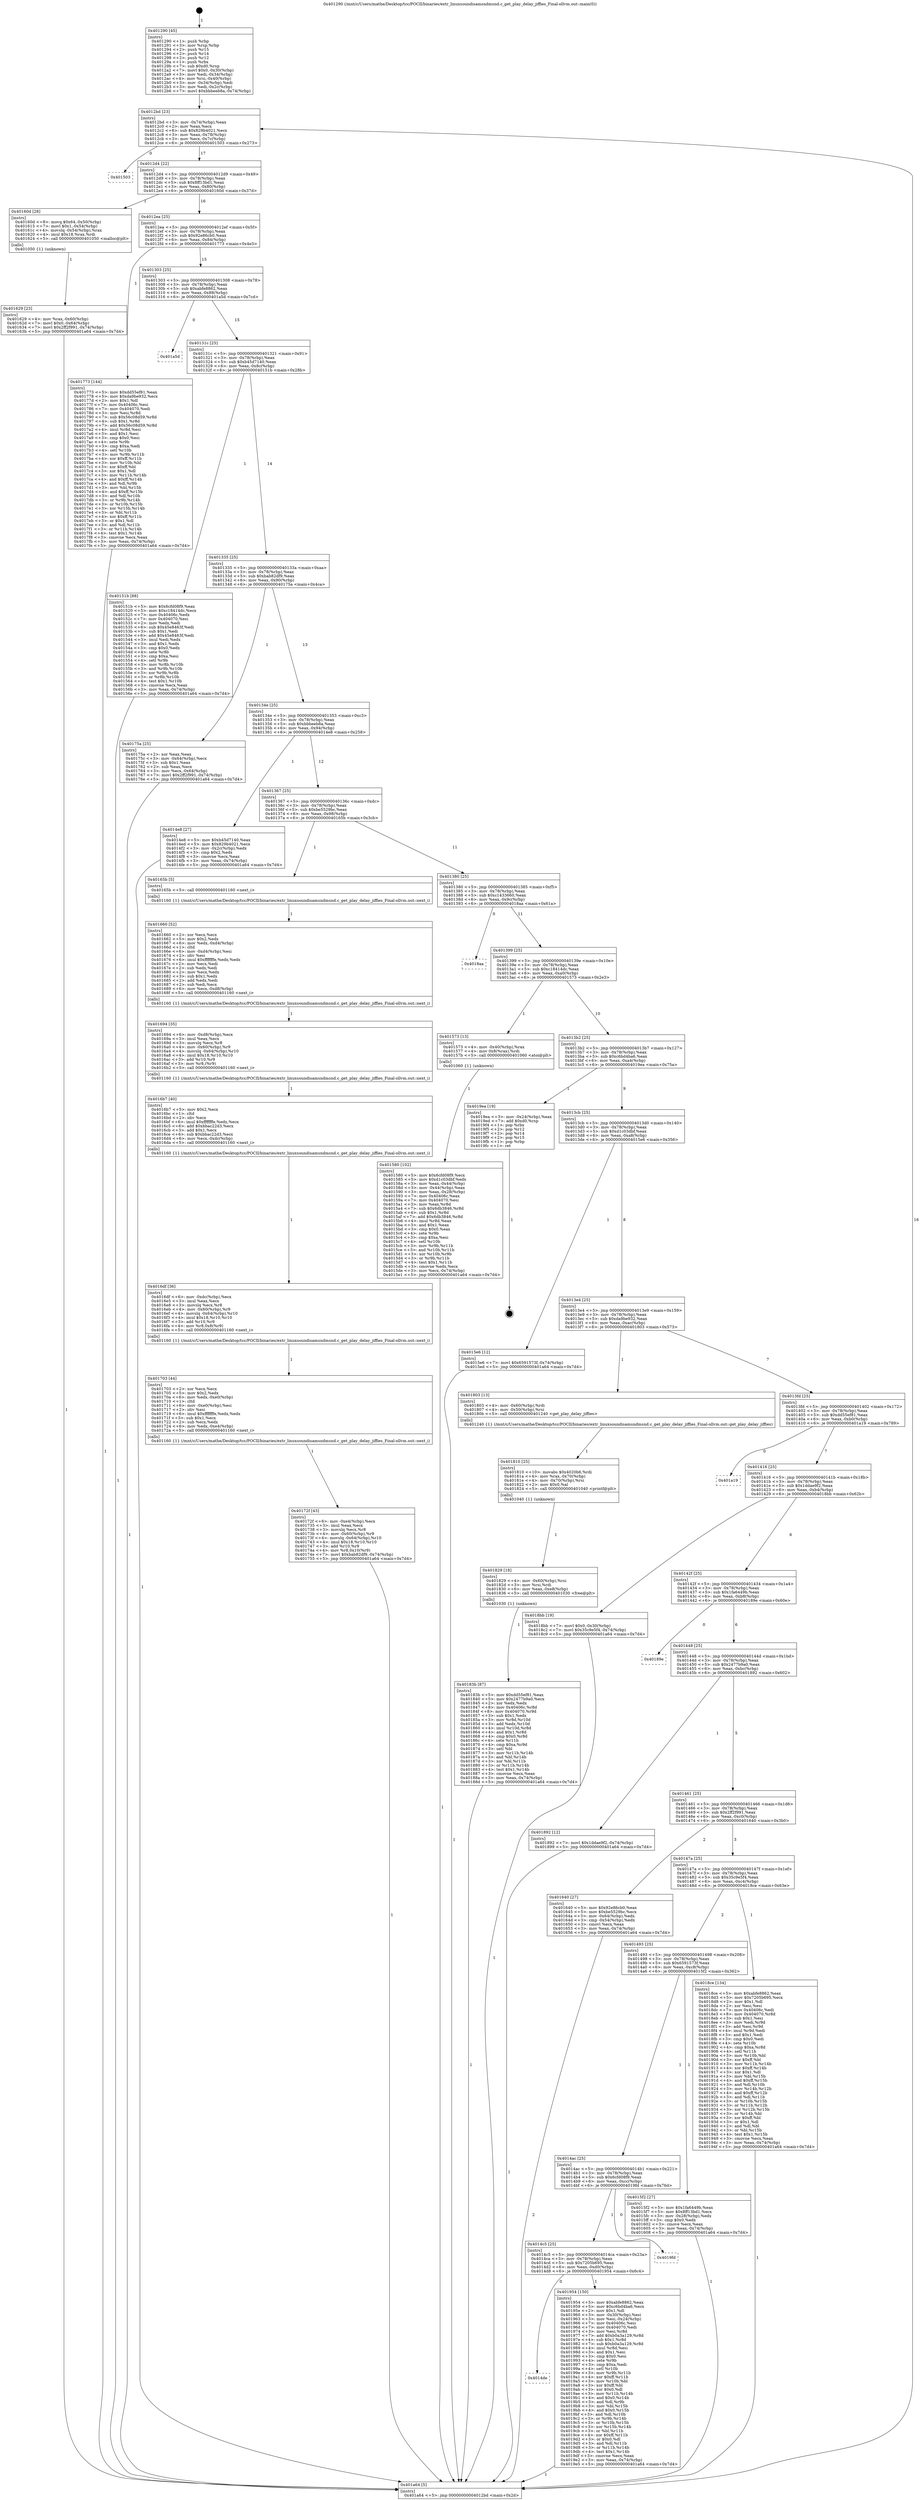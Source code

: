 digraph "0x401290" {
  label = "0x401290 (/mnt/c/Users/mathe/Desktop/tcc/POCII/binaries/extr_linuxsoundisamsndmsnd.c_get_play_delay_jiffies_Final-ollvm.out::main(0))"
  labelloc = "t"
  node[shape=record]

  Entry [label="",width=0.3,height=0.3,shape=circle,fillcolor=black,style=filled]
  "0x4012bd" [label="{
     0x4012bd [23]\l
     | [instrs]\l
     &nbsp;&nbsp;0x4012bd \<+3\>: mov -0x74(%rbp),%eax\l
     &nbsp;&nbsp;0x4012c0 \<+2\>: mov %eax,%ecx\l
     &nbsp;&nbsp;0x4012c2 \<+6\>: sub $0x829b4021,%ecx\l
     &nbsp;&nbsp;0x4012c8 \<+3\>: mov %eax,-0x78(%rbp)\l
     &nbsp;&nbsp;0x4012cb \<+3\>: mov %ecx,-0x7c(%rbp)\l
     &nbsp;&nbsp;0x4012ce \<+6\>: je 0000000000401503 \<main+0x273\>\l
  }"]
  "0x401503" [label="{
     0x401503\l
  }", style=dashed]
  "0x4012d4" [label="{
     0x4012d4 [22]\l
     | [instrs]\l
     &nbsp;&nbsp;0x4012d4 \<+5\>: jmp 00000000004012d9 \<main+0x49\>\l
     &nbsp;&nbsp;0x4012d9 \<+3\>: mov -0x78(%rbp),%eax\l
     &nbsp;&nbsp;0x4012dc \<+5\>: sub $0x8ff13bd1,%eax\l
     &nbsp;&nbsp;0x4012e1 \<+3\>: mov %eax,-0x80(%rbp)\l
     &nbsp;&nbsp;0x4012e4 \<+6\>: je 000000000040160d \<main+0x37d\>\l
  }"]
  Exit [label="",width=0.3,height=0.3,shape=circle,fillcolor=black,style=filled,peripheries=2]
  "0x40160d" [label="{
     0x40160d [28]\l
     | [instrs]\l
     &nbsp;&nbsp;0x40160d \<+8\>: movq $0x64,-0x50(%rbp)\l
     &nbsp;&nbsp;0x401615 \<+7\>: movl $0x1,-0x54(%rbp)\l
     &nbsp;&nbsp;0x40161c \<+4\>: movslq -0x54(%rbp),%rax\l
     &nbsp;&nbsp;0x401620 \<+4\>: imul $0x18,%rax,%rdi\l
     &nbsp;&nbsp;0x401624 \<+5\>: call 0000000000401050 \<malloc@plt\>\l
     | [calls]\l
     &nbsp;&nbsp;0x401050 \{1\} (unknown)\l
  }"]
  "0x4012ea" [label="{
     0x4012ea [25]\l
     | [instrs]\l
     &nbsp;&nbsp;0x4012ea \<+5\>: jmp 00000000004012ef \<main+0x5f\>\l
     &nbsp;&nbsp;0x4012ef \<+3\>: mov -0x78(%rbp),%eax\l
     &nbsp;&nbsp;0x4012f2 \<+5\>: sub $0x92e86cb0,%eax\l
     &nbsp;&nbsp;0x4012f7 \<+6\>: mov %eax,-0x84(%rbp)\l
     &nbsp;&nbsp;0x4012fd \<+6\>: je 0000000000401773 \<main+0x4e3\>\l
  }"]
  "0x4014de" [label="{
     0x4014de\l
  }", style=dashed]
  "0x401773" [label="{
     0x401773 [144]\l
     | [instrs]\l
     &nbsp;&nbsp;0x401773 \<+5\>: mov $0xdd55ef81,%eax\l
     &nbsp;&nbsp;0x401778 \<+5\>: mov $0xda9be932,%ecx\l
     &nbsp;&nbsp;0x40177d \<+2\>: mov $0x1,%dl\l
     &nbsp;&nbsp;0x40177f \<+7\>: mov 0x40406c,%esi\l
     &nbsp;&nbsp;0x401786 \<+7\>: mov 0x404070,%edi\l
     &nbsp;&nbsp;0x40178d \<+3\>: mov %esi,%r8d\l
     &nbsp;&nbsp;0x401790 \<+7\>: sub $0x56c08d59,%r8d\l
     &nbsp;&nbsp;0x401797 \<+4\>: sub $0x1,%r8d\l
     &nbsp;&nbsp;0x40179b \<+7\>: add $0x56c08d59,%r8d\l
     &nbsp;&nbsp;0x4017a2 \<+4\>: imul %r8d,%esi\l
     &nbsp;&nbsp;0x4017a6 \<+3\>: and $0x1,%esi\l
     &nbsp;&nbsp;0x4017a9 \<+3\>: cmp $0x0,%esi\l
     &nbsp;&nbsp;0x4017ac \<+4\>: sete %r9b\l
     &nbsp;&nbsp;0x4017b0 \<+3\>: cmp $0xa,%edi\l
     &nbsp;&nbsp;0x4017b3 \<+4\>: setl %r10b\l
     &nbsp;&nbsp;0x4017b7 \<+3\>: mov %r9b,%r11b\l
     &nbsp;&nbsp;0x4017ba \<+4\>: xor $0xff,%r11b\l
     &nbsp;&nbsp;0x4017be \<+3\>: mov %r10b,%bl\l
     &nbsp;&nbsp;0x4017c1 \<+3\>: xor $0xff,%bl\l
     &nbsp;&nbsp;0x4017c4 \<+3\>: xor $0x1,%dl\l
     &nbsp;&nbsp;0x4017c7 \<+3\>: mov %r11b,%r14b\l
     &nbsp;&nbsp;0x4017ca \<+4\>: and $0xff,%r14b\l
     &nbsp;&nbsp;0x4017ce \<+3\>: and %dl,%r9b\l
     &nbsp;&nbsp;0x4017d1 \<+3\>: mov %bl,%r15b\l
     &nbsp;&nbsp;0x4017d4 \<+4\>: and $0xff,%r15b\l
     &nbsp;&nbsp;0x4017d8 \<+3\>: and %dl,%r10b\l
     &nbsp;&nbsp;0x4017db \<+3\>: or %r9b,%r14b\l
     &nbsp;&nbsp;0x4017de \<+3\>: or %r10b,%r15b\l
     &nbsp;&nbsp;0x4017e1 \<+3\>: xor %r15b,%r14b\l
     &nbsp;&nbsp;0x4017e4 \<+3\>: or %bl,%r11b\l
     &nbsp;&nbsp;0x4017e7 \<+4\>: xor $0xff,%r11b\l
     &nbsp;&nbsp;0x4017eb \<+3\>: or $0x1,%dl\l
     &nbsp;&nbsp;0x4017ee \<+3\>: and %dl,%r11b\l
     &nbsp;&nbsp;0x4017f1 \<+3\>: or %r11b,%r14b\l
     &nbsp;&nbsp;0x4017f4 \<+4\>: test $0x1,%r14b\l
     &nbsp;&nbsp;0x4017f8 \<+3\>: cmovne %ecx,%eax\l
     &nbsp;&nbsp;0x4017fb \<+3\>: mov %eax,-0x74(%rbp)\l
     &nbsp;&nbsp;0x4017fe \<+5\>: jmp 0000000000401a64 \<main+0x7d4\>\l
  }"]
  "0x401303" [label="{
     0x401303 [25]\l
     | [instrs]\l
     &nbsp;&nbsp;0x401303 \<+5\>: jmp 0000000000401308 \<main+0x78\>\l
     &nbsp;&nbsp;0x401308 \<+3\>: mov -0x78(%rbp),%eax\l
     &nbsp;&nbsp;0x40130b \<+5\>: sub $0xabfe8862,%eax\l
     &nbsp;&nbsp;0x401310 \<+6\>: mov %eax,-0x88(%rbp)\l
     &nbsp;&nbsp;0x401316 \<+6\>: je 0000000000401a5d \<main+0x7cd\>\l
  }"]
  "0x401954" [label="{
     0x401954 [150]\l
     | [instrs]\l
     &nbsp;&nbsp;0x401954 \<+5\>: mov $0xabfe8862,%eax\l
     &nbsp;&nbsp;0x401959 \<+5\>: mov $0xc6bd4ba6,%ecx\l
     &nbsp;&nbsp;0x40195e \<+2\>: mov $0x1,%dl\l
     &nbsp;&nbsp;0x401960 \<+3\>: mov -0x30(%rbp),%esi\l
     &nbsp;&nbsp;0x401963 \<+3\>: mov %esi,-0x24(%rbp)\l
     &nbsp;&nbsp;0x401966 \<+7\>: mov 0x40406c,%esi\l
     &nbsp;&nbsp;0x40196d \<+7\>: mov 0x404070,%edi\l
     &nbsp;&nbsp;0x401974 \<+3\>: mov %esi,%r8d\l
     &nbsp;&nbsp;0x401977 \<+7\>: add $0xb0a3a129,%r8d\l
     &nbsp;&nbsp;0x40197e \<+4\>: sub $0x1,%r8d\l
     &nbsp;&nbsp;0x401982 \<+7\>: sub $0xb0a3a129,%r8d\l
     &nbsp;&nbsp;0x401989 \<+4\>: imul %r8d,%esi\l
     &nbsp;&nbsp;0x40198d \<+3\>: and $0x1,%esi\l
     &nbsp;&nbsp;0x401990 \<+3\>: cmp $0x0,%esi\l
     &nbsp;&nbsp;0x401993 \<+4\>: sete %r9b\l
     &nbsp;&nbsp;0x401997 \<+3\>: cmp $0xa,%edi\l
     &nbsp;&nbsp;0x40199a \<+4\>: setl %r10b\l
     &nbsp;&nbsp;0x40199e \<+3\>: mov %r9b,%r11b\l
     &nbsp;&nbsp;0x4019a1 \<+4\>: xor $0xff,%r11b\l
     &nbsp;&nbsp;0x4019a5 \<+3\>: mov %r10b,%bl\l
     &nbsp;&nbsp;0x4019a8 \<+3\>: xor $0xff,%bl\l
     &nbsp;&nbsp;0x4019ab \<+3\>: xor $0x0,%dl\l
     &nbsp;&nbsp;0x4019ae \<+3\>: mov %r11b,%r14b\l
     &nbsp;&nbsp;0x4019b1 \<+4\>: and $0x0,%r14b\l
     &nbsp;&nbsp;0x4019b5 \<+3\>: and %dl,%r9b\l
     &nbsp;&nbsp;0x4019b8 \<+3\>: mov %bl,%r15b\l
     &nbsp;&nbsp;0x4019bb \<+4\>: and $0x0,%r15b\l
     &nbsp;&nbsp;0x4019bf \<+3\>: and %dl,%r10b\l
     &nbsp;&nbsp;0x4019c2 \<+3\>: or %r9b,%r14b\l
     &nbsp;&nbsp;0x4019c5 \<+3\>: or %r10b,%r15b\l
     &nbsp;&nbsp;0x4019c8 \<+3\>: xor %r15b,%r14b\l
     &nbsp;&nbsp;0x4019cb \<+3\>: or %bl,%r11b\l
     &nbsp;&nbsp;0x4019ce \<+4\>: xor $0xff,%r11b\l
     &nbsp;&nbsp;0x4019d2 \<+3\>: or $0x0,%dl\l
     &nbsp;&nbsp;0x4019d5 \<+3\>: and %dl,%r11b\l
     &nbsp;&nbsp;0x4019d8 \<+3\>: or %r11b,%r14b\l
     &nbsp;&nbsp;0x4019db \<+4\>: test $0x1,%r14b\l
     &nbsp;&nbsp;0x4019df \<+3\>: cmovne %ecx,%eax\l
     &nbsp;&nbsp;0x4019e2 \<+3\>: mov %eax,-0x74(%rbp)\l
     &nbsp;&nbsp;0x4019e5 \<+5\>: jmp 0000000000401a64 \<main+0x7d4\>\l
  }"]
  "0x401a5d" [label="{
     0x401a5d\l
  }", style=dashed]
  "0x40131c" [label="{
     0x40131c [25]\l
     | [instrs]\l
     &nbsp;&nbsp;0x40131c \<+5\>: jmp 0000000000401321 \<main+0x91\>\l
     &nbsp;&nbsp;0x401321 \<+3\>: mov -0x78(%rbp),%eax\l
     &nbsp;&nbsp;0x401324 \<+5\>: sub $0xb45d7140,%eax\l
     &nbsp;&nbsp;0x401329 \<+6\>: mov %eax,-0x8c(%rbp)\l
     &nbsp;&nbsp;0x40132f \<+6\>: je 000000000040151b \<main+0x28b\>\l
  }"]
  "0x4014c5" [label="{
     0x4014c5 [25]\l
     | [instrs]\l
     &nbsp;&nbsp;0x4014c5 \<+5\>: jmp 00000000004014ca \<main+0x23a\>\l
     &nbsp;&nbsp;0x4014ca \<+3\>: mov -0x78(%rbp),%eax\l
     &nbsp;&nbsp;0x4014cd \<+5\>: sub $0x7205b695,%eax\l
     &nbsp;&nbsp;0x4014d2 \<+6\>: mov %eax,-0xd0(%rbp)\l
     &nbsp;&nbsp;0x4014d8 \<+6\>: je 0000000000401954 \<main+0x6c4\>\l
  }"]
  "0x40151b" [label="{
     0x40151b [88]\l
     | [instrs]\l
     &nbsp;&nbsp;0x40151b \<+5\>: mov $0x6cfd08f9,%eax\l
     &nbsp;&nbsp;0x401520 \<+5\>: mov $0xc18414dc,%ecx\l
     &nbsp;&nbsp;0x401525 \<+7\>: mov 0x40406c,%edx\l
     &nbsp;&nbsp;0x40152c \<+7\>: mov 0x404070,%esi\l
     &nbsp;&nbsp;0x401533 \<+2\>: mov %edx,%edi\l
     &nbsp;&nbsp;0x401535 \<+6\>: sub $0x45e8463f,%edi\l
     &nbsp;&nbsp;0x40153b \<+3\>: sub $0x1,%edi\l
     &nbsp;&nbsp;0x40153e \<+6\>: add $0x45e8463f,%edi\l
     &nbsp;&nbsp;0x401544 \<+3\>: imul %edi,%edx\l
     &nbsp;&nbsp;0x401547 \<+3\>: and $0x1,%edx\l
     &nbsp;&nbsp;0x40154a \<+3\>: cmp $0x0,%edx\l
     &nbsp;&nbsp;0x40154d \<+4\>: sete %r8b\l
     &nbsp;&nbsp;0x401551 \<+3\>: cmp $0xa,%esi\l
     &nbsp;&nbsp;0x401554 \<+4\>: setl %r9b\l
     &nbsp;&nbsp;0x401558 \<+3\>: mov %r8b,%r10b\l
     &nbsp;&nbsp;0x40155b \<+3\>: and %r9b,%r10b\l
     &nbsp;&nbsp;0x40155e \<+3\>: xor %r9b,%r8b\l
     &nbsp;&nbsp;0x401561 \<+3\>: or %r8b,%r10b\l
     &nbsp;&nbsp;0x401564 \<+4\>: test $0x1,%r10b\l
     &nbsp;&nbsp;0x401568 \<+3\>: cmovne %ecx,%eax\l
     &nbsp;&nbsp;0x40156b \<+3\>: mov %eax,-0x74(%rbp)\l
     &nbsp;&nbsp;0x40156e \<+5\>: jmp 0000000000401a64 \<main+0x7d4\>\l
  }"]
  "0x401335" [label="{
     0x401335 [25]\l
     | [instrs]\l
     &nbsp;&nbsp;0x401335 \<+5\>: jmp 000000000040133a \<main+0xaa\>\l
     &nbsp;&nbsp;0x40133a \<+3\>: mov -0x78(%rbp),%eax\l
     &nbsp;&nbsp;0x40133d \<+5\>: sub $0xbab82df9,%eax\l
     &nbsp;&nbsp;0x401342 \<+6\>: mov %eax,-0x90(%rbp)\l
     &nbsp;&nbsp;0x401348 \<+6\>: je 000000000040175a \<main+0x4ca\>\l
  }"]
  "0x4019fd" [label="{
     0x4019fd\l
  }", style=dashed]
  "0x40175a" [label="{
     0x40175a [25]\l
     | [instrs]\l
     &nbsp;&nbsp;0x40175a \<+2\>: xor %eax,%eax\l
     &nbsp;&nbsp;0x40175c \<+3\>: mov -0x64(%rbp),%ecx\l
     &nbsp;&nbsp;0x40175f \<+3\>: sub $0x1,%eax\l
     &nbsp;&nbsp;0x401762 \<+2\>: sub %eax,%ecx\l
     &nbsp;&nbsp;0x401764 \<+3\>: mov %ecx,-0x64(%rbp)\l
     &nbsp;&nbsp;0x401767 \<+7\>: movl $0x2ff2f991,-0x74(%rbp)\l
     &nbsp;&nbsp;0x40176e \<+5\>: jmp 0000000000401a64 \<main+0x7d4\>\l
  }"]
  "0x40134e" [label="{
     0x40134e [25]\l
     | [instrs]\l
     &nbsp;&nbsp;0x40134e \<+5\>: jmp 0000000000401353 \<main+0xc3\>\l
     &nbsp;&nbsp;0x401353 \<+3\>: mov -0x78(%rbp),%eax\l
     &nbsp;&nbsp;0x401356 \<+5\>: sub $0xbbbeeb8a,%eax\l
     &nbsp;&nbsp;0x40135b \<+6\>: mov %eax,-0x94(%rbp)\l
     &nbsp;&nbsp;0x401361 \<+6\>: je 00000000004014e8 \<main+0x258\>\l
  }"]
  "0x40183b" [label="{
     0x40183b [87]\l
     | [instrs]\l
     &nbsp;&nbsp;0x40183b \<+5\>: mov $0xdd55ef81,%eax\l
     &nbsp;&nbsp;0x401840 \<+5\>: mov $0x2477b9a0,%ecx\l
     &nbsp;&nbsp;0x401845 \<+2\>: xor %edx,%edx\l
     &nbsp;&nbsp;0x401847 \<+8\>: mov 0x40406c,%r8d\l
     &nbsp;&nbsp;0x40184f \<+8\>: mov 0x404070,%r9d\l
     &nbsp;&nbsp;0x401857 \<+3\>: sub $0x1,%edx\l
     &nbsp;&nbsp;0x40185a \<+3\>: mov %r8d,%r10d\l
     &nbsp;&nbsp;0x40185d \<+3\>: add %edx,%r10d\l
     &nbsp;&nbsp;0x401860 \<+4\>: imul %r10d,%r8d\l
     &nbsp;&nbsp;0x401864 \<+4\>: and $0x1,%r8d\l
     &nbsp;&nbsp;0x401868 \<+4\>: cmp $0x0,%r8d\l
     &nbsp;&nbsp;0x40186c \<+4\>: sete %r11b\l
     &nbsp;&nbsp;0x401870 \<+4\>: cmp $0xa,%r9d\l
     &nbsp;&nbsp;0x401874 \<+3\>: setl %bl\l
     &nbsp;&nbsp;0x401877 \<+3\>: mov %r11b,%r14b\l
     &nbsp;&nbsp;0x40187a \<+3\>: and %bl,%r14b\l
     &nbsp;&nbsp;0x40187d \<+3\>: xor %bl,%r11b\l
     &nbsp;&nbsp;0x401880 \<+3\>: or %r11b,%r14b\l
     &nbsp;&nbsp;0x401883 \<+4\>: test $0x1,%r14b\l
     &nbsp;&nbsp;0x401887 \<+3\>: cmovne %ecx,%eax\l
     &nbsp;&nbsp;0x40188a \<+3\>: mov %eax,-0x74(%rbp)\l
     &nbsp;&nbsp;0x40188d \<+5\>: jmp 0000000000401a64 \<main+0x7d4\>\l
  }"]
  "0x4014e8" [label="{
     0x4014e8 [27]\l
     | [instrs]\l
     &nbsp;&nbsp;0x4014e8 \<+5\>: mov $0xb45d7140,%eax\l
     &nbsp;&nbsp;0x4014ed \<+5\>: mov $0x829b4021,%ecx\l
     &nbsp;&nbsp;0x4014f2 \<+3\>: mov -0x2c(%rbp),%edx\l
     &nbsp;&nbsp;0x4014f5 \<+3\>: cmp $0x2,%edx\l
     &nbsp;&nbsp;0x4014f8 \<+3\>: cmovne %ecx,%eax\l
     &nbsp;&nbsp;0x4014fb \<+3\>: mov %eax,-0x74(%rbp)\l
     &nbsp;&nbsp;0x4014fe \<+5\>: jmp 0000000000401a64 \<main+0x7d4\>\l
  }"]
  "0x401367" [label="{
     0x401367 [25]\l
     | [instrs]\l
     &nbsp;&nbsp;0x401367 \<+5\>: jmp 000000000040136c \<main+0xdc\>\l
     &nbsp;&nbsp;0x40136c \<+3\>: mov -0x78(%rbp),%eax\l
     &nbsp;&nbsp;0x40136f \<+5\>: sub $0xbe5529bc,%eax\l
     &nbsp;&nbsp;0x401374 \<+6\>: mov %eax,-0x98(%rbp)\l
     &nbsp;&nbsp;0x40137a \<+6\>: je 000000000040165b \<main+0x3cb\>\l
  }"]
  "0x401a64" [label="{
     0x401a64 [5]\l
     | [instrs]\l
     &nbsp;&nbsp;0x401a64 \<+5\>: jmp 00000000004012bd \<main+0x2d\>\l
  }"]
  "0x401290" [label="{
     0x401290 [45]\l
     | [instrs]\l
     &nbsp;&nbsp;0x401290 \<+1\>: push %rbp\l
     &nbsp;&nbsp;0x401291 \<+3\>: mov %rsp,%rbp\l
     &nbsp;&nbsp;0x401294 \<+2\>: push %r15\l
     &nbsp;&nbsp;0x401296 \<+2\>: push %r14\l
     &nbsp;&nbsp;0x401298 \<+2\>: push %r12\l
     &nbsp;&nbsp;0x40129a \<+1\>: push %rbx\l
     &nbsp;&nbsp;0x40129b \<+7\>: sub $0xd0,%rsp\l
     &nbsp;&nbsp;0x4012a2 \<+7\>: movl $0x0,-0x30(%rbp)\l
     &nbsp;&nbsp;0x4012a9 \<+3\>: mov %edi,-0x34(%rbp)\l
     &nbsp;&nbsp;0x4012ac \<+4\>: mov %rsi,-0x40(%rbp)\l
     &nbsp;&nbsp;0x4012b0 \<+3\>: mov -0x34(%rbp),%edi\l
     &nbsp;&nbsp;0x4012b3 \<+3\>: mov %edi,-0x2c(%rbp)\l
     &nbsp;&nbsp;0x4012b6 \<+7\>: movl $0xbbbeeb8a,-0x74(%rbp)\l
  }"]
  "0x401829" [label="{
     0x401829 [18]\l
     | [instrs]\l
     &nbsp;&nbsp;0x401829 \<+4\>: mov -0x60(%rbp),%rsi\l
     &nbsp;&nbsp;0x40182d \<+3\>: mov %rsi,%rdi\l
     &nbsp;&nbsp;0x401830 \<+6\>: mov %eax,-0xe8(%rbp)\l
     &nbsp;&nbsp;0x401836 \<+5\>: call 0000000000401030 \<free@plt\>\l
     | [calls]\l
     &nbsp;&nbsp;0x401030 \{1\} (unknown)\l
  }"]
  "0x40165b" [label="{
     0x40165b [5]\l
     | [instrs]\l
     &nbsp;&nbsp;0x40165b \<+5\>: call 0000000000401160 \<next_i\>\l
     | [calls]\l
     &nbsp;&nbsp;0x401160 \{1\} (/mnt/c/Users/mathe/Desktop/tcc/POCII/binaries/extr_linuxsoundisamsndmsnd.c_get_play_delay_jiffies_Final-ollvm.out::next_i)\l
  }"]
  "0x401380" [label="{
     0x401380 [25]\l
     | [instrs]\l
     &nbsp;&nbsp;0x401380 \<+5\>: jmp 0000000000401385 \<main+0xf5\>\l
     &nbsp;&nbsp;0x401385 \<+3\>: mov -0x78(%rbp),%eax\l
     &nbsp;&nbsp;0x401388 \<+5\>: sub $0xc1433660,%eax\l
     &nbsp;&nbsp;0x40138d \<+6\>: mov %eax,-0x9c(%rbp)\l
     &nbsp;&nbsp;0x401393 \<+6\>: je 00000000004018aa \<main+0x61a\>\l
  }"]
  "0x401810" [label="{
     0x401810 [25]\l
     | [instrs]\l
     &nbsp;&nbsp;0x401810 \<+10\>: movabs $0x4020b6,%rdi\l
     &nbsp;&nbsp;0x40181a \<+4\>: mov %rax,-0x70(%rbp)\l
     &nbsp;&nbsp;0x40181e \<+4\>: mov -0x70(%rbp),%rsi\l
     &nbsp;&nbsp;0x401822 \<+2\>: mov $0x0,%al\l
     &nbsp;&nbsp;0x401824 \<+5\>: call 0000000000401040 \<printf@plt\>\l
     | [calls]\l
     &nbsp;&nbsp;0x401040 \{1\} (unknown)\l
  }"]
  "0x4018aa" [label="{
     0x4018aa\l
  }", style=dashed]
  "0x401399" [label="{
     0x401399 [25]\l
     | [instrs]\l
     &nbsp;&nbsp;0x401399 \<+5\>: jmp 000000000040139e \<main+0x10e\>\l
     &nbsp;&nbsp;0x40139e \<+3\>: mov -0x78(%rbp),%eax\l
     &nbsp;&nbsp;0x4013a1 \<+5\>: sub $0xc18414dc,%eax\l
     &nbsp;&nbsp;0x4013a6 \<+6\>: mov %eax,-0xa0(%rbp)\l
     &nbsp;&nbsp;0x4013ac \<+6\>: je 0000000000401573 \<main+0x2e3\>\l
  }"]
  "0x40172f" [label="{
     0x40172f [43]\l
     | [instrs]\l
     &nbsp;&nbsp;0x40172f \<+6\>: mov -0xe4(%rbp),%ecx\l
     &nbsp;&nbsp;0x401735 \<+3\>: imul %eax,%ecx\l
     &nbsp;&nbsp;0x401738 \<+3\>: movslq %ecx,%r8\l
     &nbsp;&nbsp;0x40173b \<+4\>: mov -0x60(%rbp),%r9\l
     &nbsp;&nbsp;0x40173f \<+4\>: movslq -0x64(%rbp),%r10\l
     &nbsp;&nbsp;0x401743 \<+4\>: imul $0x18,%r10,%r10\l
     &nbsp;&nbsp;0x401747 \<+3\>: add %r10,%r9\l
     &nbsp;&nbsp;0x40174a \<+4\>: mov %r8,0x10(%r9)\l
     &nbsp;&nbsp;0x40174e \<+7\>: movl $0xbab82df9,-0x74(%rbp)\l
     &nbsp;&nbsp;0x401755 \<+5\>: jmp 0000000000401a64 \<main+0x7d4\>\l
  }"]
  "0x401573" [label="{
     0x401573 [13]\l
     | [instrs]\l
     &nbsp;&nbsp;0x401573 \<+4\>: mov -0x40(%rbp),%rax\l
     &nbsp;&nbsp;0x401577 \<+4\>: mov 0x8(%rax),%rdi\l
     &nbsp;&nbsp;0x40157b \<+5\>: call 0000000000401060 \<atoi@plt\>\l
     | [calls]\l
     &nbsp;&nbsp;0x401060 \{1\} (unknown)\l
  }"]
  "0x4013b2" [label="{
     0x4013b2 [25]\l
     | [instrs]\l
     &nbsp;&nbsp;0x4013b2 \<+5\>: jmp 00000000004013b7 \<main+0x127\>\l
     &nbsp;&nbsp;0x4013b7 \<+3\>: mov -0x78(%rbp),%eax\l
     &nbsp;&nbsp;0x4013ba \<+5\>: sub $0xc6bd4ba6,%eax\l
     &nbsp;&nbsp;0x4013bf \<+6\>: mov %eax,-0xa4(%rbp)\l
     &nbsp;&nbsp;0x4013c5 \<+6\>: je 00000000004019ea \<main+0x75a\>\l
  }"]
  "0x401580" [label="{
     0x401580 [102]\l
     | [instrs]\l
     &nbsp;&nbsp;0x401580 \<+5\>: mov $0x6cfd08f9,%ecx\l
     &nbsp;&nbsp;0x401585 \<+5\>: mov $0xd1c03dbf,%edx\l
     &nbsp;&nbsp;0x40158a \<+3\>: mov %eax,-0x44(%rbp)\l
     &nbsp;&nbsp;0x40158d \<+3\>: mov -0x44(%rbp),%eax\l
     &nbsp;&nbsp;0x401590 \<+3\>: mov %eax,-0x28(%rbp)\l
     &nbsp;&nbsp;0x401593 \<+7\>: mov 0x40406c,%eax\l
     &nbsp;&nbsp;0x40159a \<+7\>: mov 0x404070,%esi\l
     &nbsp;&nbsp;0x4015a1 \<+3\>: mov %eax,%r8d\l
     &nbsp;&nbsp;0x4015a4 \<+7\>: sub $0x6db3846,%r8d\l
     &nbsp;&nbsp;0x4015ab \<+4\>: sub $0x1,%r8d\l
     &nbsp;&nbsp;0x4015af \<+7\>: add $0x6db3846,%r8d\l
     &nbsp;&nbsp;0x4015b6 \<+4\>: imul %r8d,%eax\l
     &nbsp;&nbsp;0x4015ba \<+3\>: and $0x1,%eax\l
     &nbsp;&nbsp;0x4015bd \<+3\>: cmp $0x0,%eax\l
     &nbsp;&nbsp;0x4015c0 \<+4\>: sete %r9b\l
     &nbsp;&nbsp;0x4015c4 \<+3\>: cmp $0xa,%esi\l
     &nbsp;&nbsp;0x4015c7 \<+4\>: setl %r10b\l
     &nbsp;&nbsp;0x4015cb \<+3\>: mov %r9b,%r11b\l
     &nbsp;&nbsp;0x4015ce \<+3\>: and %r10b,%r11b\l
     &nbsp;&nbsp;0x4015d1 \<+3\>: xor %r10b,%r9b\l
     &nbsp;&nbsp;0x4015d4 \<+3\>: or %r9b,%r11b\l
     &nbsp;&nbsp;0x4015d7 \<+4\>: test $0x1,%r11b\l
     &nbsp;&nbsp;0x4015db \<+3\>: cmovne %edx,%ecx\l
     &nbsp;&nbsp;0x4015de \<+3\>: mov %ecx,-0x74(%rbp)\l
     &nbsp;&nbsp;0x4015e1 \<+5\>: jmp 0000000000401a64 \<main+0x7d4\>\l
  }"]
  "0x401703" [label="{
     0x401703 [44]\l
     | [instrs]\l
     &nbsp;&nbsp;0x401703 \<+2\>: xor %ecx,%ecx\l
     &nbsp;&nbsp;0x401705 \<+5\>: mov $0x2,%edx\l
     &nbsp;&nbsp;0x40170a \<+6\>: mov %edx,-0xe0(%rbp)\l
     &nbsp;&nbsp;0x401710 \<+1\>: cltd\l
     &nbsp;&nbsp;0x401711 \<+6\>: mov -0xe0(%rbp),%esi\l
     &nbsp;&nbsp;0x401717 \<+2\>: idiv %esi\l
     &nbsp;&nbsp;0x401719 \<+6\>: imul $0xfffffffe,%edx,%edx\l
     &nbsp;&nbsp;0x40171f \<+3\>: sub $0x1,%ecx\l
     &nbsp;&nbsp;0x401722 \<+2\>: sub %ecx,%edx\l
     &nbsp;&nbsp;0x401724 \<+6\>: mov %edx,-0xe4(%rbp)\l
     &nbsp;&nbsp;0x40172a \<+5\>: call 0000000000401160 \<next_i\>\l
     | [calls]\l
     &nbsp;&nbsp;0x401160 \{1\} (/mnt/c/Users/mathe/Desktop/tcc/POCII/binaries/extr_linuxsoundisamsndmsnd.c_get_play_delay_jiffies_Final-ollvm.out::next_i)\l
  }"]
  "0x4019ea" [label="{
     0x4019ea [19]\l
     | [instrs]\l
     &nbsp;&nbsp;0x4019ea \<+3\>: mov -0x24(%rbp),%eax\l
     &nbsp;&nbsp;0x4019ed \<+7\>: add $0xd0,%rsp\l
     &nbsp;&nbsp;0x4019f4 \<+1\>: pop %rbx\l
     &nbsp;&nbsp;0x4019f5 \<+2\>: pop %r12\l
     &nbsp;&nbsp;0x4019f7 \<+2\>: pop %r14\l
     &nbsp;&nbsp;0x4019f9 \<+2\>: pop %r15\l
     &nbsp;&nbsp;0x4019fb \<+1\>: pop %rbp\l
     &nbsp;&nbsp;0x4019fc \<+1\>: ret\l
  }"]
  "0x4013cb" [label="{
     0x4013cb [25]\l
     | [instrs]\l
     &nbsp;&nbsp;0x4013cb \<+5\>: jmp 00000000004013d0 \<main+0x140\>\l
     &nbsp;&nbsp;0x4013d0 \<+3\>: mov -0x78(%rbp),%eax\l
     &nbsp;&nbsp;0x4013d3 \<+5\>: sub $0xd1c03dbf,%eax\l
     &nbsp;&nbsp;0x4013d8 \<+6\>: mov %eax,-0xa8(%rbp)\l
     &nbsp;&nbsp;0x4013de \<+6\>: je 00000000004015e6 \<main+0x356\>\l
  }"]
  "0x4016df" [label="{
     0x4016df [36]\l
     | [instrs]\l
     &nbsp;&nbsp;0x4016df \<+6\>: mov -0xdc(%rbp),%ecx\l
     &nbsp;&nbsp;0x4016e5 \<+3\>: imul %eax,%ecx\l
     &nbsp;&nbsp;0x4016e8 \<+3\>: movslq %ecx,%r8\l
     &nbsp;&nbsp;0x4016eb \<+4\>: mov -0x60(%rbp),%r9\l
     &nbsp;&nbsp;0x4016ef \<+4\>: movslq -0x64(%rbp),%r10\l
     &nbsp;&nbsp;0x4016f3 \<+4\>: imul $0x18,%r10,%r10\l
     &nbsp;&nbsp;0x4016f7 \<+3\>: add %r10,%r9\l
     &nbsp;&nbsp;0x4016fa \<+4\>: mov %r8,0x8(%r9)\l
     &nbsp;&nbsp;0x4016fe \<+5\>: call 0000000000401160 \<next_i\>\l
     | [calls]\l
     &nbsp;&nbsp;0x401160 \{1\} (/mnt/c/Users/mathe/Desktop/tcc/POCII/binaries/extr_linuxsoundisamsndmsnd.c_get_play_delay_jiffies_Final-ollvm.out::next_i)\l
  }"]
  "0x4015e6" [label="{
     0x4015e6 [12]\l
     | [instrs]\l
     &nbsp;&nbsp;0x4015e6 \<+7\>: movl $0x6591573f,-0x74(%rbp)\l
     &nbsp;&nbsp;0x4015ed \<+5\>: jmp 0000000000401a64 \<main+0x7d4\>\l
  }"]
  "0x4013e4" [label="{
     0x4013e4 [25]\l
     | [instrs]\l
     &nbsp;&nbsp;0x4013e4 \<+5\>: jmp 00000000004013e9 \<main+0x159\>\l
     &nbsp;&nbsp;0x4013e9 \<+3\>: mov -0x78(%rbp),%eax\l
     &nbsp;&nbsp;0x4013ec \<+5\>: sub $0xda9be932,%eax\l
     &nbsp;&nbsp;0x4013f1 \<+6\>: mov %eax,-0xac(%rbp)\l
     &nbsp;&nbsp;0x4013f7 \<+6\>: je 0000000000401803 \<main+0x573\>\l
  }"]
  "0x4016b7" [label="{
     0x4016b7 [40]\l
     | [instrs]\l
     &nbsp;&nbsp;0x4016b7 \<+5\>: mov $0x2,%ecx\l
     &nbsp;&nbsp;0x4016bc \<+1\>: cltd\l
     &nbsp;&nbsp;0x4016bd \<+2\>: idiv %ecx\l
     &nbsp;&nbsp;0x4016bf \<+6\>: imul $0xfffffffe,%edx,%ecx\l
     &nbsp;&nbsp;0x4016c5 \<+6\>: add $0xbbac22d3,%ecx\l
     &nbsp;&nbsp;0x4016cb \<+3\>: add $0x1,%ecx\l
     &nbsp;&nbsp;0x4016ce \<+6\>: sub $0xbbac22d3,%ecx\l
     &nbsp;&nbsp;0x4016d4 \<+6\>: mov %ecx,-0xdc(%rbp)\l
     &nbsp;&nbsp;0x4016da \<+5\>: call 0000000000401160 \<next_i\>\l
     | [calls]\l
     &nbsp;&nbsp;0x401160 \{1\} (/mnt/c/Users/mathe/Desktop/tcc/POCII/binaries/extr_linuxsoundisamsndmsnd.c_get_play_delay_jiffies_Final-ollvm.out::next_i)\l
  }"]
  "0x401803" [label="{
     0x401803 [13]\l
     | [instrs]\l
     &nbsp;&nbsp;0x401803 \<+4\>: mov -0x60(%rbp),%rdi\l
     &nbsp;&nbsp;0x401807 \<+4\>: mov -0x50(%rbp),%rsi\l
     &nbsp;&nbsp;0x40180b \<+5\>: call 0000000000401240 \<get_play_delay_jiffies\>\l
     | [calls]\l
     &nbsp;&nbsp;0x401240 \{1\} (/mnt/c/Users/mathe/Desktop/tcc/POCII/binaries/extr_linuxsoundisamsndmsnd.c_get_play_delay_jiffies_Final-ollvm.out::get_play_delay_jiffies)\l
  }"]
  "0x4013fd" [label="{
     0x4013fd [25]\l
     | [instrs]\l
     &nbsp;&nbsp;0x4013fd \<+5\>: jmp 0000000000401402 \<main+0x172\>\l
     &nbsp;&nbsp;0x401402 \<+3\>: mov -0x78(%rbp),%eax\l
     &nbsp;&nbsp;0x401405 \<+5\>: sub $0xdd55ef81,%eax\l
     &nbsp;&nbsp;0x40140a \<+6\>: mov %eax,-0xb0(%rbp)\l
     &nbsp;&nbsp;0x401410 \<+6\>: je 0000000000401a19 \<main+0x789\>\l
  }"]
  "0x401694" [label="{
     0x401694 [35]\l
     | [instrs]\l
     &nbsp;&nbsp;0x401694 \<+6\>: mov -0xd8(%rbp),%ecx\l
     &nbsp;&nbsp;0x40169a \<+3\>: imul %eax,%ecx\l
     &nbsp;&nbsp;0x40169d \<+3\>: movslq %ecx,%r8\l
     &nbsp;&nbsp;0x4016a0 \<+4\>: mov -0x60(%rbp),%r9\l
     &nbsp;&nbsp;0x4016a4 \<+4\>: movslq -0x64(%rbp),%r10\l
     &nbsp;&nbsp;0x4016a8 \<+4\>: imul $0x18,%r10,%r10\l
     &nbsp;&nbsp;0x4016ac \<+3\>: add %r10,%r9\l
     &nbsp;&nbsp;0x4016af \<+3\>: mov %r8,(%r9)\l
     &nbsp;&nbsp;0x4016b2 \<+5\>: call 0000000000401160 \<next_i\>\l
     | [calls]\l
     &nbsp;&nbsp;0x401160 \{1\} (/mnt/c/Users/mathe/Desktop/tcc/POCII/binaries/extr_linuxsoundisamsndmsnd.c_get_play_delay_jiffies_Final-ollvm.out::next_i)\l
  }"]
  "0x401a19" [label="{
     0x401a19\l
  }", style=dashed]
  "0x401416" [label="{
     0x401416 [25]\l
     | [instrs]\l
     &nbsp;&nbsp;0x401416 \<+5\>: jmp 000000000040141b \<main+0x18b\>\l
     &nbsp;&nbsp;0x40141b \<+3\>: mov -0x78(%rbp),%eax\l
     &nbsp;&nbsp;0x40141e \<+5\>: sub $0x1ddae9f2,%eax\l
     &nbsp;&nbsp;0x401423 \<+6\>: mov %eax,-0xb4(%rbp)\l
     &nbsp;&nbsp;0x401429 \<+6\>: je 00000000004018bb \<main+0x62b\>\l
  }"]
  "0x401660" [label="{
     0x401660 [52]\l
     | [instrs]\l
     &nbsp;&nbsp;0x401660 \<+2\>: xor %ecx,%ecx\l
     &nbsp;&nbsp;0x401662 \<+5\>: mov $0x2,%edx\l
     &nbsp;&nbsp;0x401667 \<+6\>: mov %edx,-0xd4(%rbp)\l
     &nbsp;&nbsp;0x40166d \<+1\>: cltd\l
     &nbsp;&nbsp;0x40166e \<+6\>: mov -0xd4(%rbp),%esi\l
     &nbsp;&nbsp;0x401674 \<+2\>: idiv %esi\l
     &nbsp;&nbsp;0x401676 \<+6\>: imul $0xfffffffe,%edx,%edx\l
     &nbsp;&nbsp;0x40167c \<+2\>: mov %ecx,%edi\l
     &nbsp;&nbsp;0x40167e \<+2\>: sub %edx,%edi\l
     &nbsp;&nbsp;0x401680 \<+2\>: mov %ecx,%edx\l
     &nbsp;&nbsp;0x401682 \<+3\>: sub $0x1,%edx\l
     &nbsp;&nbsp;0x401685 \<+2\>: add %edx,%edi\l
     &nbsp;&nbsp;0x401687 \<+2\>: sub %edi,%ecx\l
     &nbsp;&nbsp;0x401689 \<+6\>: mov %ecx,-0xd8(%rbp)\l
     &nbsp;&nbsp;0x40168f \<+5\>: call 0000000000401160 \<next_i\>\l
     | [calls]\l
     &nbsp;&nbsp;0x401160 \{1\} (/mnt/c/Users/mathe/Desktop/tcc/POCII/binaries/extr_linuxsoundisamsndmsnd.c_get_play_delay_jiffies_Final-ollvm.out::next_i)\l
  }"]
  "0x4018bb" [label="{
     0x4018bb [19]\l
     | [instrs]\l
     &nbsp;&nbsp;0x4018bb \<+7\>: movl $0x0,-0x30(%rbp)\l
     &nbsp;&nbsp;0x4018c2 \<+7\>: movl $0x35c9e5f4,-0x74(%rbp)\l
     &nbsp;&nbsp;0x4018c9 \<+5\>: jmp 0000000000401a64 \<main+0x7d4\>\l
  }"]
  "0x40142f" [label="{
     0x40142f [25]\l
     | [instrs]\l
     &nbsp;&nbsp;0x40142f \<+5\>: jmp 0000000000401434 \<main+0x1a4\>\l
     &nbsp;&nbsp;0x401434 \<+3\>: mov -0x78(%rbp),%eax\l
     &nbsp;&nbsp;0x401437 \<+5\>: sub $0x1fa6449b,%eax\l
     &nbsp;&nbsp;0x40143c \<+6\>: mov %eax,-0xb8(%rbp)\l
     &nbsp;&nbsp;0x401442 \<+6\>: je 000000000040189e \<main+0x60e\>\l
  }"]
  "0x401629" [label="{
     0x401629 [23]\l
     | [instrs]\l
     &nbsp;&nbsp;0x401629 \<+4\>: mov %rax,-0x60(%rbp)\l
     &nbsp;&nbsp;0x40162d \<+7\>: movl $0x0,-0x64(%rbp)\l
     &nbsp;&nbsp;0x401634 \<+7\>: movl $0x2ff2f991,-0x74(%rbp)\l
     &nbsp;&nbsp;0x40163b \<+5\>: jmp 0000000000401a64 \<main+0x7d4\>\l
  }"]
  "0x40189e" [label="{
     0x40189e\l
  }", style=dashed]
  "0x401448" [label="{
     0x401448 [25]\l
     | [instrs]\l
     &nbsp;&nbsp;0x401448 \<+5\>: jmp 000000000040144d \<main+0x1bd\>\l
     &nbsp;&nbsp;0x40144d \<+3\>: mov -0x78(%rbp),%eax\l
     &nbsp;&nbsp;0x401450 \<+5\>: sub $0x2477b9a0,%eax\l
     &nbsp;&nbsp;0x401455 \<+6\>: mov %eax,-0xbc(%rbp)\l
     &nbsp;&nbsp;0x40145b \<+6\>: je 0000000000401892 \<main+0x602\>\l
  }"]
  "0x4014ac" [label="{
     0x4014ac [25]\l
     | [instrs]\l
     &nbsp;&nbsp;0x4014ac \<+5\>: jmp 00000000004014b1 \<main+0x221\>\l
     &nbsp;&nbsp;0x4014b1 \<+3\>: mov -0x78(%rbp),%eax\l
     &nbsp;&nbsp;0x4014b4 \<+5\>: sub $0x6cfd08f9,%eax\l
     &nbsp;&nbsp;0x4014b9 \<+6\>: mov %eax,-0xcc(%rbp)\l
     &nbsp;&nbsp;0x4014bf \<+6\>: je 00000000004019fd \<main+0x76d\>\l
  }"]
  "0x401892" [label="{
     0x401892 [12]\l
     | [instrs]\l
     &nbsp;&nbsp;0x401892 \<+7\>: movl $0x1ddae9f2,-0x74(%rbp)\l
     &nbsp;&nbsp;0x401899 \<+5\>: jmp 0000000000401a64 \<main+0x7d4\>\l
  }"]
  "0x401461" [label="{
     0x401461 [25]\l
     | [instrs]\l
     &nbsp;&nbsp;0x401461 \<+5\>: jmp 0000000000401466 \<main+0x1d6\>\l
     &nbsp;&nbsp;0x401466 \<+3\>: mov -0x78(%rbp),%eax\l
     &nbsp;&nbsp;0x401469 \<+5\>: sub $0x2ff2f991,%eax\l
     &nbsp;&nbsp;0x40146e \<+6\>: mov %eax,-0xc0(%rbp)\l
     &nbsp;&nbsp;0x401474 \<+6\>: je 0000000000401640 \<main+0x3b0\>\l
  }"]
  "0x4015f2" [label="{
     0x4015f2 [27]\l
     | [instrs]\l
     &nbsp;&nbsp;0x4015f2 \<+5\>: mov $0x1fa6449b,%eax\l
     &nbsp;&nbsp;0x4015f7 \<+5\>: mov $0x8ff13bd1,%ecx\l
     &nbsp;&nbsp;0x4015fc \<+3\>: mov -0x28(%rbp),%edx\l
     &nbsp;&nbsp;0x4015ff \<+3\>: cmp $0x0,%edx\l
     &nbsp;&nbsp;0x401602 \<+3\>: cmove %ecx,%eax\l
     &nbsp;&nbsp;0x401605 \<+3\>: mov %eax,-0x74(%rbp)\l
     &nbsp;&nbsp;0x401608 \<+5\>: jmp 0000000000401a64 \<main+0x7d4\>\l
  }"]
  "0x401640" [label="{
     0x401640 [27]\l
     | [instrs]\l
     &nbsp;&nbsp;0x401640 \<+5\>: mov $0x92e86cb0,%eax\l
     &nbsp;&nbsp;0x401645 \<+5\>: mov $0xbe5529bc,%ecx\l
     &nbsp;&nbsp;0x40164a \<+3\>: mov -0x64(%rbp),%edx\l
     &nbsp;&nbsp;0x40164d \<+3\>: cmp -0x54(%rbp),%edx\l
     &nbsp;&nbsp;0x401650 \<+3\>: cmovl %ecx,%eax\l
     &nbsp;&nbsp;0x401653 \<+3\>: mov %eax,-0x74(%rbp)\l
     &nbsp;&nbsp;0x401656 \<+5\>: jmp 0000000000401a64 \<main+0x7d4\>\l
  }"]
  "0x40147a" [label="{
     0x40147a [25]\l
     | [instrs]\l
     &nbsp;&nbsp;0x40147a \<+5\>: jmp 000000000040147f \<main+0x1ef\>\l
     &nbsp;&nbsp;0x40147f \<+3\>: mov -0x78(%rbp),%eax\l
     &nbsp;&nbsp;0x401482 \<+5\>: sub $0x35c9e5f4,%eax\l
     &nbsp;&nbsp;0x401487 \<+6\>: mov %eax,-0xc4(%rbp)\l
     &nbsp;&nbsp;0x40148d \<+6\>: je 00000000004018ce \<main+0x63e\>\l
  }"]
  "0x401493" [label="{
     0x401493 [25]\l
     | [instrs]\l
     &nbsp;&nbsp;0x401493 \<+5\>: jmp 0000000000401498 \<main+0x208\>\l
     &nbsp;&nbsp;0x401498 \<+3\>: mov -0x78(%rbp),%eax\l
     &nbsp;&nbsp;0x40149b \<+5\>: sub $0x6591573f,%eax\l
     &nbsp;&nbsp;0x4014a0 \<+6\>: mov %eax,-0xc8(%rbp)\l
     &nbsp;&nbsp;0x4014a6 \<+6\>: je 00000000004015f2 \<main+0x362\>\l
  }"]
  "0x4018ce" [label="{
     0x4018ce [134]\l
     | [instrs]\l
     &nbsp;&nbsp;0x4018ce \<+5\>: mov $0xabfe8862,%eax\l
     &nbsp;&nbsp;0x4018d3 \<+5\>: mov $0x7205b695,%ecx\l
     &nbsp;&nbsp;0x4018d8 \<+2\>: mov $0x1,%dl\l
     &nbsp;&nbsp;0x4018da \<+2\>: xor %esi,%esi\l
     &nbsp;&nbsp;0x4018dc \<+7\>: mov 0x40406c,%edi\l
     &nbsp;&nbsp;0x4018e3 \<+8\>: mov 0x404070,%r8d\l
     &nbsp;&nbsp;0x4018eb \<+3\>: sub $0x1,%esi\l
     &nbsp;&nbsp;0x4018ee \<+3\>: mov %edi,%r9d\l
     &nbsp;&nbsp;0x4018f1 \<+3\>: add %esi,%r9d\l
     &nbsp;&nbsp;0x4018f4 \<+4\>: imul %r9d,%edi\l
     &nbsp;&nbsp;0x4018f8 \<+3\>: and $0x1,%edi\l
     &nbsp;&nbsp;0x4018fb \<+3\>: cmp $0x0,%edi\l
     &nbsp;&nbsp;0x4018fe \<+4\>: sete %r10b\l
     &nbsp;&nbsp;0x401902 \<+4\>: cmp $0xa,%r8d\l
     &nbsp;&nbsp;0x401906 \<+4\>: setl %r11b\l
     &nbsp;&nbsp;0x40190a \<+3\>: mov %r10b,%bl\l
     &nbsp;&nbsp;0x40190d \<+3\>: xor $0xff,%bl\l
     &nbsp;&nbsp;0x401910 \<+3\>: mov %r11b,%r14b\l
     &nbsp;&nbsp;0x401913 \<+4\>: xor $0xff,%r14b\l
     &nbsp;&nbsp;0x401917 \<+3\>: xor $0x1,%dl\l
     &nbsp;&nbsp;0x40191a \<+3\>: mov %bl,%r15b\l
     &nbsp;&nbsp;0x40191d \<+4\>: and $0xff,%r15b\l
     &nbsp;&nbsp;0x401921 \<+3\>: and %dl,%r10b\l
     &nbsp;&nbsp;0x401924 \<+3\>: mov %r14b,%r12b\l
     &nbsp;&nbsp;0x401927 \<+4\>: and $0xff,%r12b\l
     &nbsp;&nbsp;0x40192b \<+3\>: and %dl,%r11b\l
     &nbsp;&nbsp;0x40192e \<+3\>: or %r10b,%r15b\l
     &nbsp;&nbsp;0x401931 \<+3\>: or %r11b,%r12b\l
     &nbsp;&nbsp;0x401934 \<+3\>: xor %r12b,%r15b\l
     &nbsp;&nbsp;0x401937 \<+3\>: or %r14b,%bl\l
     &nbsp;&nbsp;0x40193a \<+3\>: xor $0xff,%bl\l
     &nbsp;&nbsp;0x40193d \<+3\>: or $0x1,%dl\l
     &nbsp;&nbsp;0x401940 \<+2\>: and %dl,%bl\l
     &nbsp;&nbsp;0x401942 \<+3\>: or %bl,%r15b\l
     &nbsp;&nbsp;0x401945 \<+4\>: test $0x1,%r15b\l
     &nbsp;&nbsp;0x401949 \<+3\>: cmovne %ecx,%eax\l
     &nbsp;&nbsp;0x40194c \<+3\>: mov %eax,-0x74(%rbp)\l
     &nbsp;&nbsp;0x40194f \<+5\>: jmp 0000000000401a64 \<main+0x7d4\>\l
  }"]
  Entry -> "0x401290" [label=" 1"]
  "0x4012bd" -> "0x401503" [label=" 0"]
  "0x4012bd" -> "0x4012d4" [label=" 17"]
  "0x4019ea" -> Exit [label=" 1"]
  "0x4012d4" -> "0x40160d" [label=" 1"]
  "0x4012d4" -> "0x4012ea" [label=" 16"]
  "0x401954" -> "0x401a64" [label=" 1"]
  "0x4012ea" -> "0x401773" [label=" 1"]
  "0x4012ea" -> "0x401303" [label=" 15"]
  "0x4014c5" -> "0x4014de" [label=" 0"]
  "0x401303" -> "0x401a5d" [label=" 0"]
  "0x401303" -> "0x40131c" [label=" 15"]
  "0x4014c5" -> "0x401954" [label=" 1"]
  "0x40131c" -> "0x40151b" [label=" 1"]
  "0x40131c" -> "0x401335" [label=" 14"]
  "0x4014ac" -> "0x4014c5" [label=" 1"]
  "0x401335" -> "0x40175a" [label=" 1"]
  "0x401335" -> "0x40134e" [label=" 13"]
  "0x4014ac" -> "0x4019fd" [label=" 0"]
  "0x40134e" -> "0x4014e8" [label=" 1"]
  "0x40134e" -> "0x401367" [label=" 12"]
  "0x4014e8" -> "0x401a64" [label=" 1"]
  "0x401290" -> "0x4012bd" [label=" 1"]
  "0x401a64" -> "0x4012bd" [label=" 16"]
  "0x40151b" -> "0x401a64" [label=" 1"]
  "0x4018ce" -> "0x401a64" [label=" 1"]
  "0x401367" -> "0x40165b" [label=" 1"]
  "0x401367" -> "0x401380" [label=" 11"]
  "0x4018bb" -> "0x401a64" [label=" 1"]
  "0x401380" -> "0x4018aa" [label=" 0"]
  "0x401380" -> "0x401399" [label=" 11"]
  "0x401892" -> "0x401a64" [label=" 1"]
  "0x401399" -> "0x401573" [label=" 1"]
  "0x401399" -> "0x4013b2" [label=" 10"]
  "0x401573" -> "0x401580" [label=" 1"]
  "0x401580" -> "0x401a64" [label=" 1"]
  "0x40183b" -> "0x401a64" [label=" 1"]
  "0x4013b2" -> "0x4019ea" [label=" 1"]
  "0x4013b2" -> "0x4013cb" [label=" 9"]
  "0x401829" -> "0x40183b" [label=" 1"]
  "0x4013cb" -> "0x4015e6" [label=" 1"]
  "0x4013cb" -> "0x4013e4" [label=" 8"]
  "0x4015e6" -> "0x401a64" [label=" 1"]
  "0x401810" -> "0x401829" [label=" 1"]
  "0x4013e4" -> "0x401803" [label=" 1"]
  "0x4013e4" -> "0x4013fd" [label=" 7"]
  "0x401803" -> "0x401810" [label=" 1"]
  "0x4013fd" -> "0x401a19" [label=" 0"]
  "0x4013fd" -> "0x401416" [label=" 7"]
  "0x401773" -> "0x401a64" [label=" 1"]
  "0x401416" -> "0x4018bb" [label=" 1"]
  "0x401416" -> "0x40142f" [label=" 6"]
  "0x40175a" -> "0x401a64" [label=" 1"]
  "0x40142f" -> "0x40189e" [label=" 0"]
  "0x40142f" -> "0x401448" [label=" 6"]
  "0x40172f" -> "0x401a64" [label=" 1"]
  "0x401448" -> "0x401892" [label=" 1"]
  "0x401448" -> "0x401461" [label=" 5"]
  "0x401703" -> "0x40172f" [label=" 1"]
  "0x401461" -> "0x401640" [label=" 2"]
  "0x401461" -> "0x40147a" [label=" 3"]
  "0x4016df" -> "0x401703" [label=" 1"]
  "0x40147a" -> "0x4018ce" [label=" 1"]
  "0x40147a" -> "0x401493" [label=" 2"]
  "0x4016b7" -> "0x4016df" [label=" 1"]
  "0x401493" -> "0x4015f2" [label=" 1"]
  "0x401493" -> "0x4014ac" [label=" 1"]
  "0x4015f2" -> "0x401a64" [label=" 1"]
  "0x40160d" -> "0x401629" [label=" 1"]
  "0x401629" -> "0x401a64" [label=" 1"]
  "0x401640" -> "0x401a64" [label=" 2"]
  "0x40165b" -> "0x401660" [label=" 1"]
  "0x401660" -> "0x401694" [label=" 1"]
  "0x401694" -> "0x4016b7" [label=" 1"]
}
